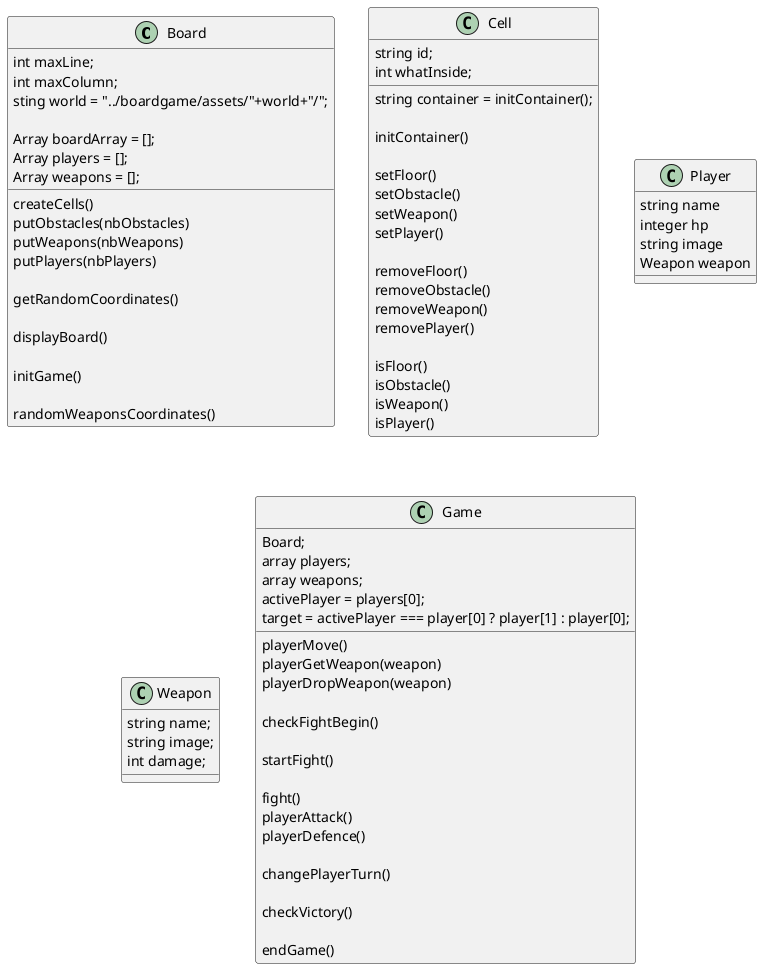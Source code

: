 @startuml
class Board {
    int maxLine;
    int maxColumn;
    sting world = "../boardgame/assets/"+world+"/";

    Array boardArray = [];
    '    [{x: 0,y: 0, player: Player, isCurrent: true},{index: 235,player: Player, isCurrent: false}]
    Array players = [];
    Array weapons = [];

    createCells()
    putObstacles(nbObstacles)
    putWeapons(nbWeapons)
    putPlayers(nbPlayers)

    getRandomCoordinates()

    displayBoard()

    initGame()

    randomWeaponsCoordinates()
}

class Cell {
    string id;
    int whatInside;
    string container = initContainer();

    initContainer()

    setFloor()
    setObstacle()
    setWeapon()
    setPlayer()

    removeFloor()
    removeObstacle()
    removeWeapon()
    removePlayer()

    isFloor()
    isObstacle()
    isWeapon()
    isPlayer()

}

class Player {
   string name
   integer hp
   string image
   Weapon weapon
}

class Weapon {
    string name;
    string image;
    int damage;
}

class Game {
    Board;
    array players;
    array weapons;
    activePlayer = players[0];
    target = activePlayer === player[0] ? player[1] : player[0];

    playerMove()
    playerGetWeapon(weapon)
    playerDropWeapon(weapon)

    checkFightBegin()

    startFight()

    fight()
    playerAttack()
    playerDefence()

    changePlayerTurn()

    checkVictory()

    endGame()
}

@enduml




